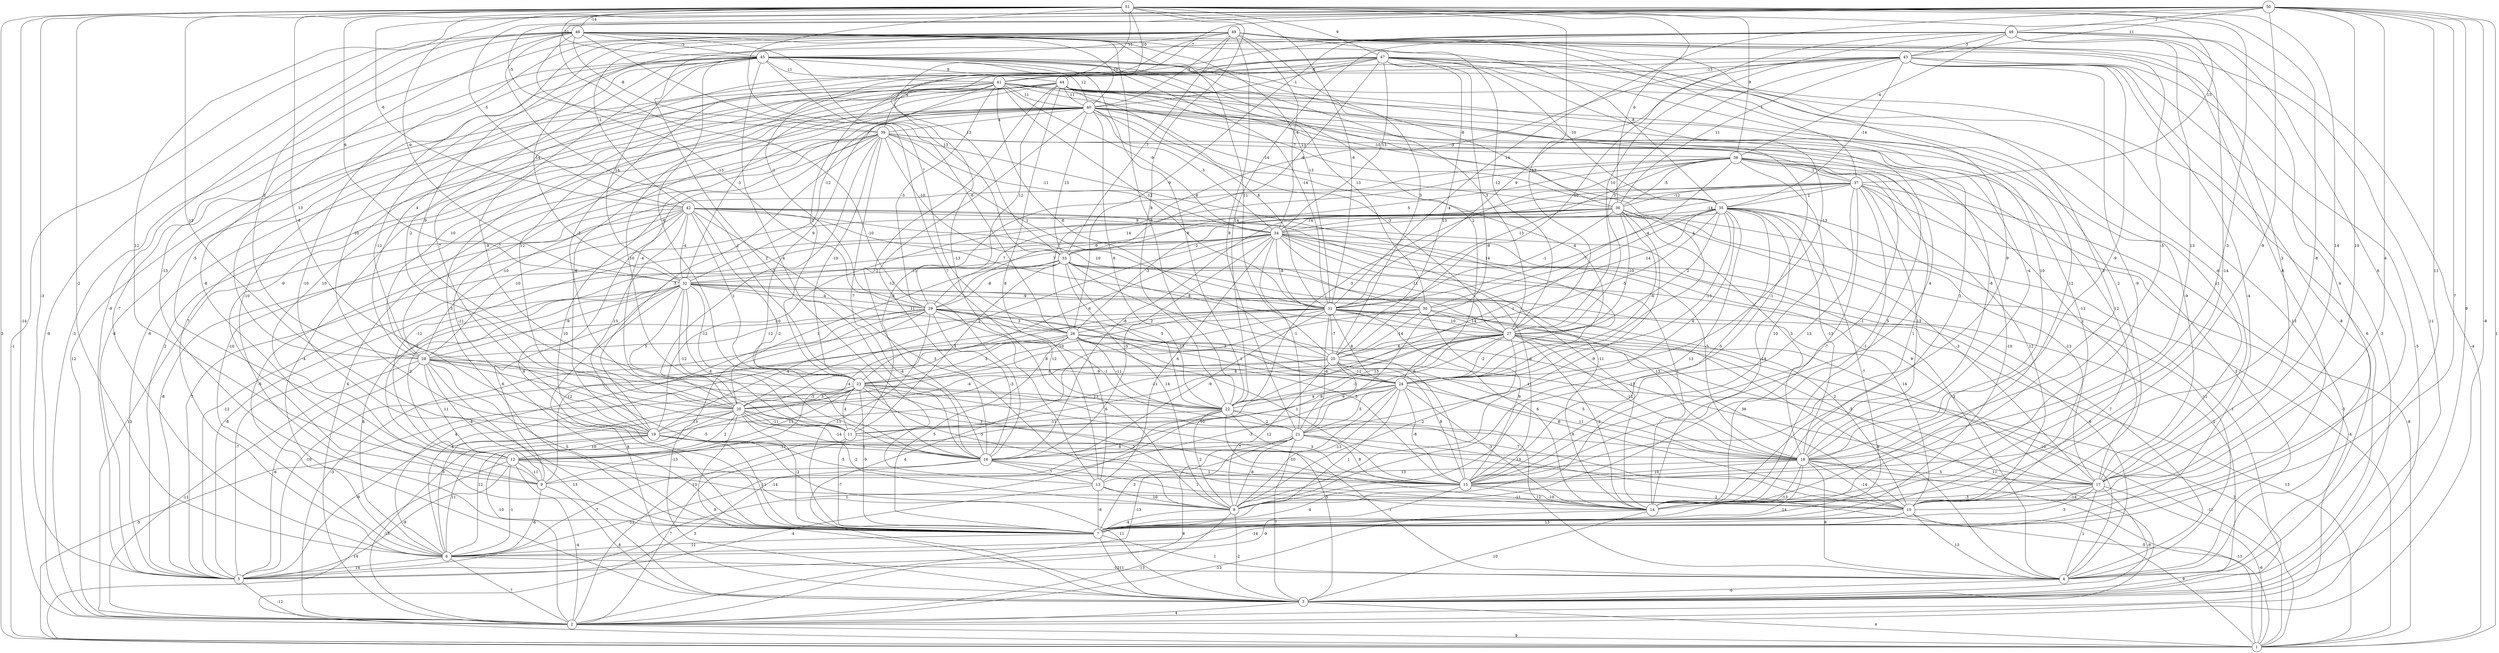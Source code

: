 graph { 
	 fontname="Helvetica,Arial,sans-serif" 
	 node [shape = circle]; 
	 51 -- 1 [label = "3"];
	 51 -- 2 [label = "-14"];
	 51 -- 5 [label = "-3"];
	 51 -- 6 [label = "-2"];
	 51 -- 11 [label = "-8"];
	 51 -- 14 [label = "-8"];
	 51 -- 15 [label = "-3"];
	 51 -- 17 [label = "14"];
	 51 -- 19 [label = "13"];
	 51 -- 22 [label = "8"];
	 51 -- 26 [label = "7"];
	 51 -- 27 [label = "-12"];
	 51 -- 31 [label = "-6"];
	 51 -- 32 [label = "9"];
	 51 -- 33 [label = "13"];
	 51 -- 36 [label = "6"];
	 51 -- 37 [label = "13"];
	 51 -- 38 [label = "9"];
	 51 -- 41 [label = "10"];
	 51 -- 42 [label = "-6"];
	 51 -- 45 [label = "11"];
	 51 -- 47 [label = "9"];
	 51 -- 48 [label = "-14"];
	 50 -- 1 [label = "1"];
	 50 -- 2 [label = "-8"];
	 50 -- 3 [label = "9"];
	 50 -- 4 [label = "7"];
	 50 -- 7 [label = "11"];
	 50 -- 9 [label = "12"];
	 50 -- 14 [label = "4"];
	 50 -- 15 [label = "-9"];
	 50 -- 16 [label = "-10"];
	 50 -- 17 [label = "10"];
	 50 -- 31 [label = "14"];
	 50 -- 32 [label = "-9"];
	 50 -- 39 [label = "-5"];
	 50 -- 42 [label = "-5"];
	 50 -- 43 [label = "11"];
	 50 -- 44 [label = "-7"];
	 50 -- 46 [label = "2"];
	 49 -- 2 [label = "-3"];
	 49 -- 3 [label = "11"];
	 49 -- 7 [label = "-10"];
	 49 -- 10 [label = "8"];
	 49 -- 13 [label = "2"];
	 49 -- 14 [label = "-2"];
	 49 -- 15 [label = "9"];
	 49 -- 19 [label = "-10"];
	 49 -- 20 [label = "9"];
	 49 -- 21 [label = "8"];
	 49 -- 25 [label = "3"];
	 49 -- 27 [label = "-12"];
	 49 -- 29 [label = "-1"];
	 49 -- 33 [label = "-7"];
	 49 -- 34 [label = "-4"];
	 49 -- 37 [label = "1"];
	 49 -- 40 [label = "-3"];
	 49 -- 42 [label = "-1"];
	 49 -- 45 [label = "11"];
	 48 -- 1 [label = "-1"];
	 48 -- 2 [label = "-9"];
	 48 -- 5 [label = "-9"];
	 48 -- 7 [label = "-8"];
	 48 -- 8 [label = "7"];
	 48 -- 16 [label = "2"];
	 48 -- 17 [label = "3"];
	 48 -- 18 [label = "-5"];
	 48 -- 22 [label = "6"];
	 48 -- 25 [label = "11"];
	 48 -- 28 [label = "2"];
	 48 -- 29 [label = "-13"];
	 48 -- 31 [label = "13"];
	 48 -- 33 [label = "13"];
	 48 -- 35 [label = "-8"];
	 48 -- 39 [label = "-8"];
	 48 -- 40 [label = "-10"];
	 48 -- 45 [label = "-5"];
	 47 -- 3 [label = "6"];
	 47 -- 4 [label = "13"];
	 47 -- 14 [label = "12"];
	 47 -- 17 [label = "-6"];
	 47 -- 20 [label = "-2"];
	 47 -- 21 [label = "-8"];
	 47 -- 23 [label = "-1"];
	 47 -- 24 [label = "-13"];
	 47 -- 25 [label = "-4"];
	 47 -- 28 [label = "4"];
	 47 -- 33 [label = "-4"];
	 47 -- 34 [label = "13"];
	 47 -- 35 [label = "-10"];
	 47 -- 39 [label = "4"];
	 47 -- 40 [label = "-1"];
	 47 -- 41 [label = "-6"];
	 46 -- 1 [label = "-4"];
	 46 -- 7 [label = "4"];
	 46 -- 10 [label = "6"];
	 46 -- 13 [label = "-13"];
	 46 -- 14 [label = "-14"];
	 46 -- 18 [label = "13"];
	 46 -- 22 [label = "14"];
	 46 -- 25 [label = "10"];
	 46 -- 26 [label = "9"];
	 46 -- 27 [label = "10"];
	 46 -- 32 [label = "-14"];
	 46 -- 38 [label = "-4"];
	 46 -- 43 [label = "-3"];
	 45 -- 6 [label = "-7"];
	 45 -- 7 [label = "-10"];
	 45 -- 9 [label = "-13"];
	 45 -- 10 [label = "2"];
	 45 -- 11 [label = "-9"];
	 45 -- 16 [label = "4"];
	 45 -- 19 [label = "-12"];
	 45 -- 20 [label = "-2"];
	 45 -- 22 [label = "9"];
	 45 -- 23 [label = "-6"];
	 45 -- 24 [label = "2"];
	 45 -- 26 [label = "-6"];
	 45 -- 27 [label = "3"];
	 45 -- 28 [label = "13"];
	 45 -- 30 [label = "13"];
	 45 -- 31 [label = "-14"];
	 45 -- 32 [label = "14"];
	 45 -- 36 [label = "-8"];
	 45 -- 40 [label = "12"];
	 45 -- 41 [label = "11"];
	 45 -- 44 [label = "9"];
	 44 -- 5 [label = "-6"];
	 44 -- 6 [label = "7"];
	 44 -- 7 [label = "-12"];
	 44 -- 8 [label = "-1"];
	 44 -- 9 [label = "10"];
	 44 -- 11 [label = "10"];
	 44 -- 13 [label = "8"];
	 44 -- 15 [label = "4"];
	 44 -- 16 [label = "-2"];
	 44 -- 18 [label = "10"];
	 44 -- 24 [label = "4"];
	 44 -- 29 [label = "12"];
	 44 -- 31 [label = "8"];
	 44 -- 32 [label = "-12"];
	 44 -- 35 [label = "-10"];
	 44 -- 40 [label = "11"];
	 43 -- 2 [label = "-5"];
	 43 -- 3 [label = "-3"];
	 43 -- 4 [label = "-8"];
	 43 -- 7 [label = "-4"];
	 43 -- 12 [label = "-5"];
	 43 -- 14 [label = "-9"];
	 43 -- 18 [label = "-9"];
	 43 -- 19 [label = "7"];
	 43 -- 26 [label = "8"];
	 43 -- 27 [label = "3"];
	 43 -- 31 [label = "9"];
	 43 -- 35 [label = "-14"];
	 43 -- 36 [label = "11"];
	 43 -- 41 [label = "-13"];
	 42 -- 2 [label = "13"];
	 42 -- 4 [label = "1"];
	 42 -- 5 [label = "-8"];
	 42 -- 6 [label = "-5"];
	 42 -- 7 [label = "9"];
	 42 -- 8 [label = "3"];
	 42 -- 14 [label = "-11"];
	 42 -- 16 [label = "-2"];
	 42 -- 19 [label = "13"];
	 42 -- 23 [label = "1"];
	 42 -- 28 [label = "-10"];
	 42 -- 30 [label = "10"];
	 42 -- 31 [label = "7"];
	 42 -- 32 [label = "-4"];
	 42 -- 34 [label = "9"];
	 41 -- 2 [label = "12"];
	 41 -- 5 [label = "-8"];
	 41 -- 7 [label = "-3"];
	 41 -- 9 [label = "-9"];
	 41 -- 14 [label = "3"];
	 41 -- 17 [label = "11"];
	 41 -- 18 [label = "-4"];
	 41 -- 20 [label = "12"];
	 41 -- 23 [label = "9"];
	 41 -- 25 [label = "-6"];
	 41 -- 29 [label = "-3"];
	 41 -- 31 [label = "-12"];
	 41 -- 32 [label = "-3"];
	 41 -- 34 [label = "-9"];
	 41 -- 35 [label = "7"];
	 41 -- 40 [label = "11"];
	 40 -- 3 [label = "-4"];
	 40 -- 5 [label = "2"];
	 40 -- 7 [label = "-11"];
	 40 -- 10 [label = "12"];
	 40 -- 16 [label = "-12"];
	 40 -- 17 [label = "-9"];
	 40 -- 18 [label = "-8"];
	 40 -- 19 [label = "-6"];
	 40 -- 20 [label = "-4"];
	 40 -- 22 [label = "8"];
	 40 -- 24 [label = "-4"];
	 40 -- 27 [label = "-3"];
	 40 -- 28 [label = "10"];
	 40 -- 33 [label = "13"];
	 40 -- 34 [label = "-3"];
	 40 -- 36 [label = "14"];
	 40 -- 37 [label = "-3"];
	 40 -- 39 [label = "4"];
	 39 -- 2 [label = "4"];
	 39 -- 6 [label = "-10"];
	 39 -- 7 [label = "10"];
	 39 -- 14 [label = "5"];
	 39 -- 16 [label = "-7"];
	 39 -- 19 [label = "3"];
	 39 -- 20 [label = "-7"];
	 39 -- 23 [label = "-10"];
	 39 -- 24 [label = "14"];
	 39 -- 28 [label = "-7"];
	 39 -- 31 [label = "1"];
	 39 -- 33 [label = "-10"];
	 39 -- 34 [label = "-11"];
	 39 -- 38 [label = "13"];
	 38 -- 4 [label = "3"];
	 38 -- 7 [label = "-10"];
	 38 -- 8 [label = "10"];
	 38 -- 11 [label = "-8"];
	 38 -- 14 [label = "1"];
	 38 -- 15 [label = "-1"];
	 38 -- 17 [label = "1"];
	 38 -- 22 [label = "-3"];
	 38 -- 29 [label = "14"];
	 38 -- 30 [label = "-4"];
	 38 -- 31 [label = "13"];
	 38 -- 33 [label = "5"];
	 38 -- 36 [label = "-5"];
	 38 -- 37 [label = "1"];
	 37 -- 1 [label = "-8"];
	 37 -- 2 [label = "-3"];
	 37 -- 8 [label = "-7"];
	 37 -- 10 [label = "12"];
	 37 -- 14 [label = "-1"];
	 37 -- 15 [label = "13"];
	 37 -- 16 [label = "-6"];
	 37 -- 18 [label = "13"];
	 37 -- 28 [label = "-10"];
	 37 -- 29 [label = "-9"];
	 37 -- 34 [label = "-14"];
	 37 -- 35 [label = "2"];
	 37 -- 36 [label = "-12"];
	 36 -- 1 [label = "-4"];
	 36 -- 3 [label = "-1"];
	 36 -- 5 [label = "7"];
	 36 -- 8 [label = "-9"];
	 36 -- 17 [label = "-3"];
	 36 -- 18 [label = "3"];
	 36 -- 19 [label = "-10"];
	 36 -- 24 [label = "-6"];
	 36 -- 26 [label = "-3"];
	 36 -- 27 [label = "-10"];
	 36 -- 31 [label = "-1"];
	 36 -- 34 [label = "14"];
	 35 -- 4 [label = "11"];
	 35 -- 7 [label = "-7"];
	 35 -- 8 [label = "13"];
	 35 -- 12 [label = "-12"];
	 35 -- 14 [label = "-14"];
	 35 -- 15 [label = "-5"];
	 35 -- 17 [label = "-13"];
	 35 -- 18 [label = "-13"];
	 35 -- 21 [label = "4"];
	 35 -- 22 [label = "1"];
	 35 -- 24 [label = "-13"];
	 35 -- 25 [label = "-5"];
	 35 -- 27 [label = "2"];
	 35 -- 30 [label = "14"];
	 35 -- 31 [label = "-7"];
	 35 -- 34 [label = "13"];
	 34 -- 3 [label = "2"];
	 34 -- 4 [label = "7"];
	 34 -- 5 [label = "-12"];
	 34 -- 12 [label = "2"];
	 34 -- 13 [label = "6"];
	 34 -- 14 [label = "1"];
	 34 -- 15 [label = "-6"];
	 34 -- 16 [label = "-5"];
	 34 -- 17 [label = "9"];
	 34 -- 18 [label = "-5"];
	 34 -- 20 [label = "2"];
	 34 -- 21 [label = "-1"];
	 34 -- 23 [label = "6"];
	 34 -- 27 [label = "-11"];
	 34 -- 31 [label = "-8"];
	 34 -- 32 [label = "7"];
	 34 -- 33 [label = "-2"];
	 33 -- 4 [label = "6"];
	 33 -- 5 [label = "-8"];
	 33 -- 8 [label = "14"];
	 33 -- 10 [label = "14"];
	 33 -- 11 [label = "5"];
	 33 -- 14 [label = "-13"];
	 33 -- 15 [label = "6"];
	 33 -- 20 [label = "1"];
	 33 -- 22 [label = "5"];
	 33 -- 27 [label = "8"];
	 33 -- 29 [label = "-8"];
	 33 -- 32 [label = "-11"];
	 32 -- 3 [label = "8"];
	 32 -- 6 [label = "8"];
	 32 -- 9 [label = "6"];
	 32 -- 10 [label = "2"];
	 32 -- 11 [label = "-12"];
	 32 -- 12 [label = "-2"];
	 32 -- 16 [label = "6"];
	 32 -- 18 [label = "13"];
	 32 -- 20 [label = "5"];
	 32 -- 23 [label = "-12"];
	 32 -- 26 [label = "11"];
	 32 -- 28 [label = "-9"];
	 32 -- 29 [label = "-4"];
	 32 -- 30 [label = "-9"];
	 31 -- 1 [label = "13"];
	 31 -- 2 [label = "-3"];
	 31 -- 4 [label = "-10"];
	 31 -- 9 [label = "-3"];
	 31 -- 10 [label = "6"];
	 31 -- 14 [label = "6"];
	 31 -- 16 [label = "-9"];
	 31 -- 20 [label = "8"];
	 31 -- 21 [label = "-6"];
	 31 -- 23 [label = "-10"];
	 31 -- 24 [label = "8"];
	 31 -- 25 [label = "-7"];
	 31 -- 26 [label = "2"];
	 31 -- 27 [label = "10"];
	 30 -- 3 [label = "4"];
	 30 -- 4 [label = "-8"];
	 30 -- 6 [label = "4"];
	 30 -- 15 [label = "9"];
	 30 -- 25 [label = "-14"];
	 30 -- 27 [label = "14"];
	 29 -- 3 [label = "-13"];
	 29 -- 5 [label = "-7"];
	 29 -- 7 [label = "-11"];
	 29 -- 9 [label = "-12"];
	 29 -- 15 [label = "5"];
	 29 -- 16 [label = "-3"];
	 29 -- 18 [label = "11"];
	 29 -- 19 [label = "-4"];
	 29 -- 21 [label = "-1"];
	 29 -- 22 [label = "12"];
	 29 -- 24 [label = "-13"];
	 29 -- 26 [label = "3"];
	 29 -- 28 [label = "12"];
	 28 -- 2 [label = "-11"];
	 28 -- 3 [label = "13"];
	 28 -- 5 [label = "-6"];
	 28 -- 7 [label = "5"];
	 28 -- 8 [label = "-5"];
	 28 -- 9 [label = "-4"];
	 28 -- 12 [label = "11"];
	 28 -- 15 [label = "3"];
	 28 -- 22 [label = "-4"];
	 28 -- 24 [label = "6"];
	 27 -- 1 [label = "2"];
	 27 -- 2 [label = "13"];
	 27 -- 3 [label = "11"];
	 27 -- 8 [label = "-2"];
	 27 -- 11 [label = "-3"];
	 27 -- 14 [label = "-2"];
	 27 -- 16 [label = "8"];
	 27 -- 17 [label = "-5"];
	 27 -- 18 [label = "-12"];
	 27 -- 19 [label = "-11"];
	 27 -- 20 [label = "8"];
	 27 -- 22 [label = "13"];
	 27 -- 24 [label = "-2"];
	 27 -- 25 [label = "6"];
	 26 -- 5 [label = "-10"];
	 26 -- 6 [label = "-4"];
	 26 -- 7 [label = "5"];
	 26 -- 10 [label = "8"];
	 26 -- 13 [label = "6"];
	 26 -- 15 [label = "1"];
	 26 -- 17 [label = "3"];
	 26 -- 20 [label = "-4"];
	 26 -- 22 [label = "-11"];
	 26 -- 23 [label = "3"];
	 26 -- 24 [label = "1"];
	 26 -- 25 [label = "3"];
	 25 -- 1 [label = "-11"];
	 25 -- 8 [label = "12"];
	 25 -- 15 [label = "8"];
	 25 -- 18 [label = "5"];
	 25 -- 20 [label = "-4"];
	 25 -- 21 [label = "9"];
	 25 -- 23 [label = "6"];
	 25 -- 24 [label = "-12"];
	 24 -- 2 [label = "-13"];
	 24 -- 7 [label = "1"];
	 24 -- 8 [label = "-13"];
	 24 -- 9 [label = "-3"];
	 24 -- 12 [label = "10"];
	 24 -- 14 [label = "-3"];
	 24 -- 15 [label = "-8"];
	 24 -- 18 [label = "11"];
	 24 -- 21 [label = "5"];
	 24 -- 22 [label = "4"];
	 23 -- 1 [label = "-5"];
	 23 -- 2 [label = "-10"];
	 23 -- 3 [label = "5"];
	 23 -- 6 [label = "3"];
	 23 -- 7 [label = "-9"];
	 23 -- 10 [label = "-7"];
	 23 -- 11 [label = "4"];
	 23 -- 12 [label = "11"];
	 23 -- 14 [label = "2"];
	 23 -- 15 [label = "-5"];
	 23 -- 20 [label = "3"];
	 23 -- 22 [label = "13"];
	 22 -- 1 [label = "3"];
	 22 -- 4 [label = "12"];
	 22 -- 5 [label = "1"];
	 22 -- 8 [label = "2"];
	 22 -- 11 [label = "-11"];
	 22 -- 14 [label = "-10"];
	 22 -- 15 [label = "3"];
	 22 -- 21 [label = "2"];
	 21 -- 1 [label = "-5"];
	 21 -- 2 [label = "6"];
	 21 -- 3 [label = "7"];
	 21 -- 7 [label = "3"];
	 21 -- 8 [label = "-8"];
	 21 -- 12 [label = "-11"];
	 21 -- 15 [label = "8"];
	 21 -- 16 [label = "-7"];
	 21 -- 17 [label = "13"];
	 20 -- 3 [label = "9"];
	 20 -- 5 [label = "-9"];
	 20 -- 6 [label = "12"];
	 20 -- 7 [label = "-2"];
	 20 -- 8 [label = "-2"];
	 20 -- 11 [label = "-11"];
	 20 -- 12 [label = "2"];
	 20 -- 16 [label = "-14"];
	 20 -- 18 [label = "8"];
	 20 -- 19 [label = "13"];
	 19 -- 2 [label = "-13"];
	 19 -- 6 [label = "11"];
	 19 -- 7 [label = "11"];
	 19 -- 12 [label = "10"];
	 19 -- 15 [label = "-5"];
	 19 -- 16 [label = "-1"];
	 19 -- 18 [label = "6"];
	 18 -- 1 [label = "-13"];
	 18 -- 4 [label = "8"];
	 18 -- 6 [label = "-14"];
	 18 -- 7 [label = "-13"];
	 18 -- 10 [label = "-14"];
	 18 -- 13 [label = "13"];
	 18 -- 15 [label = "10"];
	 18 -- 17 [label = "5"];
	 17 -- 1 [label = "-6"];
	 17 -- 3 [label = "-8"];
	 17 -- 4 [label = "1"];
	 17 -- 7 [label = "-3"];
	 17 -- 10 [label = "-14"];
	 17 -- 14 [label = "-3"];
	 16 -- 5 [label = "-12"];
	 16 -- 6 [label = "-7"];
	 16 -- 13 [label = "-7"];
	 16 -- 14 [label = "1"];
	 16 -- 15 [label = "1"];
	 15 -- 5 [label = "-9"];
	 15 -- 7 [label = "-4"];
	 15 -- 10 [label = "-2"];
	 15 -- 14 [label = "-10"];
	 14 -- 2 [label = "-13"];
	 14 -- 3 [label = "10"];
	 13 -- 5 [label = "-4"];
	 13 -- 7 [label = "-8"];
	 13 -- 8 [label = "10"];
	 13 -- 10 [label = "-11"];
	 12 -- 1 [label = "14"];
	 12 -- 2 [label = "-4"];
	 12 -- 3 [label = "11"];
	 12 -- 5 [label = "-9"];
	 12 -- 6 [label = "-1"];
	 12 -- 9 [label = "-11"];
	 12 -- 10 [label = "-14"];
	 11 -- 2 [label = "7"];
	 11 -- 4 [label = "-1"];
	 11 -- 7 [label = "-7"];
	 10 -- 1 [label = "9"];
	 10 -- 4 [label = "13"];
	 10 -- 6 [label = "-14"];
	 10 -- 7 [label = "13"];
	 9 -- 3 [label = "8"];
	 9 -- 6 [label = "-6"];
	 8 -- 2 [label = "-13"];
	 8 -- 3 [label = "-2"];
	 8 -- 7 [label = "-4"];
	 7 -- 3 [label = "-11"];
	 7 -- 4 [label = "1"];
	 7 -- 6 [label = "11"];
	 6 -- 2 [label = "7"];
	 6 -- 4 [label = "-12"];
	 6 -- 5 [label = "14"];
	 5 -- 2 [label = "-12"];
	 4 -- 3 [label = "-6"];
	 3 -- 1 [label = "4"];
	 3 -- 2 [label = "4"];
	 2 -- 1 [label = "9"];
	 1;
	 2;
	 3;
	 4;
	 5;
	 6;
	 7;
	 8;
	 9;
	 10;
	 11;
	 12;
	 13;
	 14;
	 15;
	 16;
	 17;
	 18;
	 19;
	 20;
	 21;
	 22;
	 23;
	 24;
	 25;
	 26;
	 27;
	 28;
	 29;
	 30;
	 31;
	 32;
	 33;
	 34;
	 35;
	 36;
	 37;
	 38;
	 39;
	 40;
	 41;
	 42;
	 43;
	 44;
	 45;
	 46;
	 47;
	 48;
	 49;
	 50;
	 51;
}
